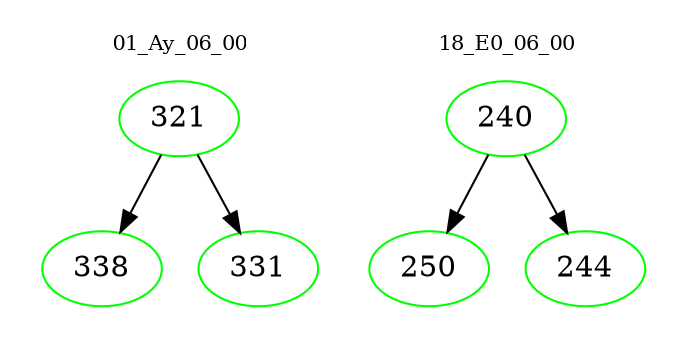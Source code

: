digraph{
subgraph cluster_0 {
color = white
label = "01_Ay_06_00";
fontsize=10;
T0_321 [label="321", color="green"]
T0_321 -> T0_338 [color="black"]
T0_338 [label="338", color="green"]
T0_321 -> T0_331 [color="black"]
T0_331 [label="331", color="green"]
}
subgraph cluster_1 {
color = white
label = "18_E0_06_00";
fontsize=10;
T1_240 [label="240", color="green"]
T1_240 -> T1_250 [color="black"]
T1_250 [label="250", color="green"]
T1_240 -> T1_244 [color="black"]
T1_244 [label="244", color="green"]
}
}
